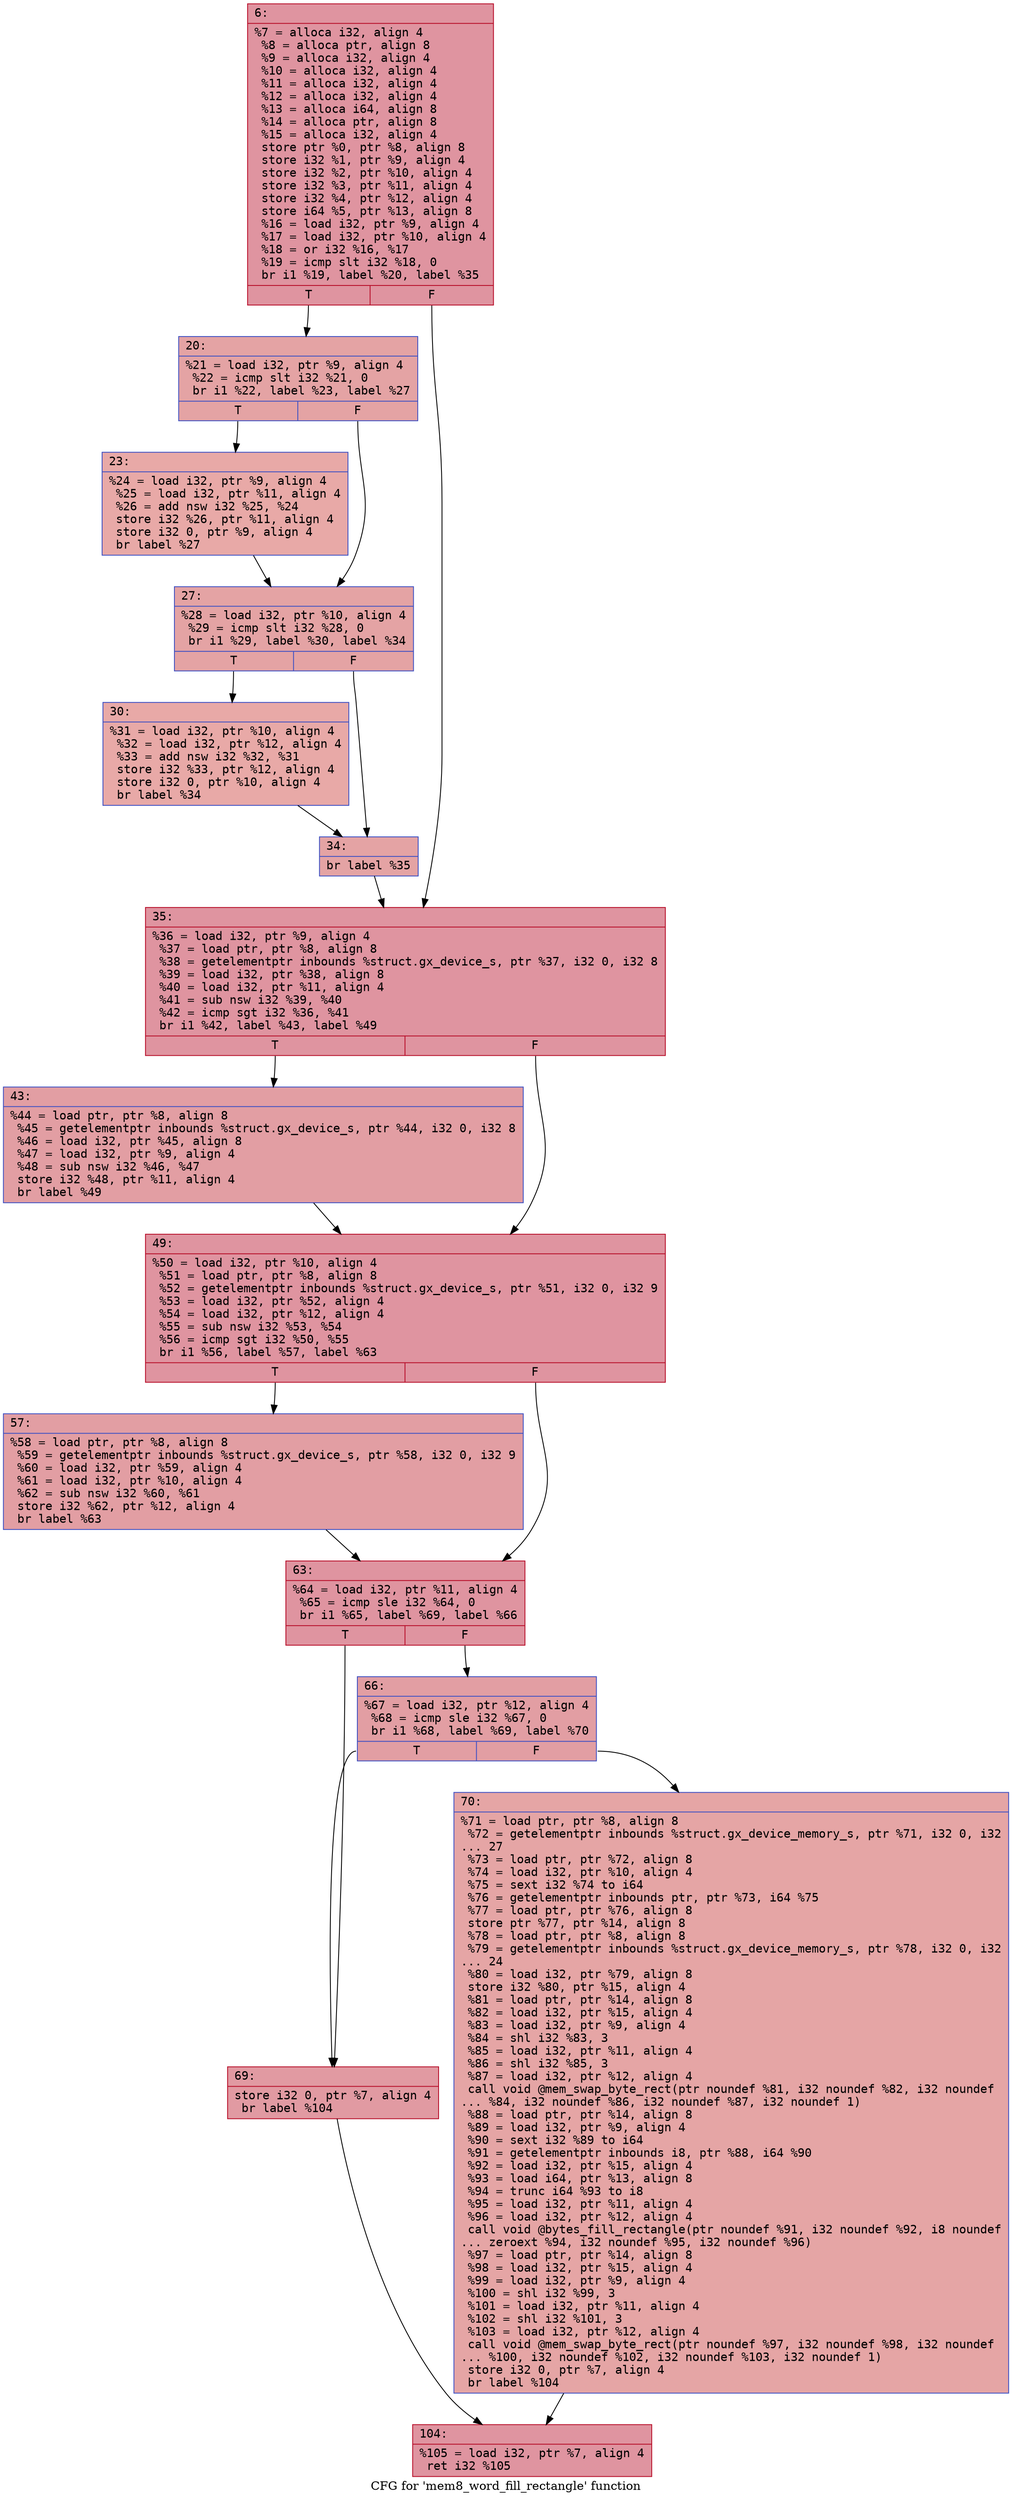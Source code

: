 digraph "CFG for 'mem8_word_fill_rectangle' function" {
	label="CFG for 'mem8_word_fill_rectangle' function";

	Node0x600000ab3160 [shape=record,color="#b70d28ff", style=filled, fillcolor="#b70d2870" fontname="Courier",label="{6:\l|  %7 = alloca i32, align 4\l  %8 = alloca ptr, align 8\l  %9 = alloca i32, align 4\l  %10 = alloca i32, align 4\l  %11 = alloca i32, align 4\l  %12 = alloca i32, align 4\l  %13 = alloca i64, align 8\l  %14 = alloca ptr, align 8\l  %15 = alloca i32, align 4\l  store ptr %0, ptr %8, align 8\l  store i32 %1, ptr %9, align 4\l  store i32 %2, ptr %10, align 4\l  store i32 %3, ptr %11, align 4\l  store i32 %4, ptr %12, align 4\l  store i64 %5, ptr %13, align 8\l  %16 = load i32, ptr %9, align 4\l  %17 = load i32, ptr %10, align 4\l  %18 = or i32 %16, %17\l  %19 = icmp slt i32 %18, 0\l  br i1 %19, label %20, label %35\l|{<s0>T|<s1>F}}"];
	Node0x600000ab3160:s0 -> Node0x600000ab31b0[tooltip="6 -> 20\nProbability 37.50%" ];
	Node0x600000ab3160:s1 -> Node0x600000ab3340[tooltip="6 -> 35\nProbability 62.50%" ];
	Node0x600000ab31b0 [shape=record,color="#3d50c3ff", style=filled, fillcolor="#c32e3170" fontname="Courier",label="{20:\l|  %21 = load i32, ptr %9, align 4\l  %22 = icmp slt i32 %21, 0\l  br i1 %22, label %23, label %27\l|{<s0>T|<s1>F}}"];
	Node0x600000ab31b0:s0 -> Node0x600000ab3200[tooltip="20 -> 23\nProbability 37.50%" ];
	Node0x600000ab31b0:s1 -> Node0x600000ab3250[tooltip="20 -> 27\nProbability 62.50%" ];
	Node0x600000ab3200 [shape=record,color="#3d50c3ff", style=filled, fillcolor="#ca3b3770" fontname="Courier",label="{23:\l|  %24 = load i32, ptr %9, align 4\l  %25 = load i32, ptr %11, align 4\l  %26 = add nsw i32 %25, %24\l  store i32 %26, ptr %11, align 4\l  store i32 0, ptr %9, align 4\l  br label %27\l}"];
	Node0x600000ab3200 -> Node0x600000ab3250[tooltip="23 -> 27\nProbability 100.00%" ];
	Node0x600000ab3250 [shape=record,color="#3d50c3ff", style=filled, fillcolor="#c32e3170" fontname="Courier",label="{27:\l|  %28 = load i32, ptr %10, align 4\l  %29 = icmp slt i32 %28, 0\l  br i1 %29, label %30, label %34\l|{<s0>T|<s1>F}}"];
	Node0x600000ab3250:s0 -> Node0x600000ab32a0[tooltip="27 -> 30\nProbability 37.50%" ];
	Node0x600000ab3250:s1 -> Node0x600000ab32f0[tooltip="27 -> 34\nProbability 62.50%" ];
	Node0x600000ab32a0 [shape=record,color="#3d50c3ff", style=filled, fillcolor="#ca3b3770" fontname="Courier",label="{30:\l|  %31 = load i32, ptr %10, align 4\l  %32 = load i32, ptr %12, align 4\l  %33 = add nsw i32 %32, %31\l  store i32 %33, ptr %12, align 4\l  store i32 0, ptr %10, align 4\l  br label %34\l}"];
	Node0x600000ab32a0 -> Node0x600000ab32f0[tooltip="30 -> 34\nProbability 100.00%" ];
	Node0x600000ab32f0 [shape=record,color="#3d50c3ff", style=filled, fillcolor="#c32e3170" fontname="Courier",label="{34:\l|  br label %35\l}"];
	Node0x600000ab32f0 -> Node0x600000ab3340[tooltip="34 -> 35\nProbability 100.00%" ];
	Node0x600000ab3340 [shape=record,color="#b70d28ff", style=filled, fillcolor="#b70d2870" fontname="Courier",label="{35:\l|  %36 = load i32, ptr %9, align 4\l  %37 = load ptr, ptr %8, align 8\l  %38 = getelementptr inbounds %struct.gx_device_s, ptr %37, i32 0, i32 8\l  %39 = load i32, ptr %38, align 8\l  %40 = load i32, ptr %11, align 4\l  %41 = sub nsw i32 %39, %40\l  %42 = icmp sgt i32 %36, %41\l  br i1 %42, label %43, label %49\l|{<s0>T|<s1>F}}"];
	Node0x600000ab3340:s0 -> Node0x600000ab3390[tooltip="35 -> 43\nProbability 50.00%" ];
	Node0x600000ab3340:s1 -> Node0x600000ab33e0[tooltip="35 -> 49\nProbability 50.00%" ];
	Node0x600000ab3390 [shape=record,color="#3d50c3ff", style=filled, fillcolor="#be242e70" fontname="Courier",label="{43:\l|  %44 = load ptr, ptr %8, align 8\l  %45 = getelementptr inbounds %struct.gx_device_s, ptr %44, i32 0, i32 8\l  %46 = load i32, ptr %45, align 8\l  %47 = load i32, ptr %9, align 4\l  %48 = sub nsw i32 %46, %47\l  store i32 %48, ptr %11, align 4\l  br label %49\l}"];
	Node0x600000ab3390 -> Node0x600000ab33e0[tooltip="43 -> 49\nProbability 100.00%" ];
	Node0x600000ab33e0 [shape=record,color="#b70d28ff", style=filled, fillcolor="#b70d2870" fontname="Courier",label="{49:\l|  %50 = load i32, ptr %10, align 4\l  %51 = load ptr, ptr %8, align 8\l  %52 = getelementptr inbounds %struct.gx_device_s, ptr %51, i32 0, i32 9\l  %53 = load i32, ptr %52, align 4\l  %54 = load i32, ptr %12, align 4\l  %55 = sub nsw i32 %53, %54\l  %56 = icmp sgt i32 %50, %55\l  br i1 %56, label %57, label %63\l|{<s0>T|<s1>F}}"];
	Node0x600000ab33e0:s0 -> Node0x600000ab3430[tooltip="49 -> 57\nProbability 50.00%" ];
	Node0x600000ab33e0:s1 -> Node0x600000ab3480[tooltip="49 -> 63\nProbability 50.00%" ];
	Node0x600000ab3430 [shape=record,color="#3d50c3ff", style=filled, fillcolor="#be242e70" fontname="Courier",label="{57:\l|  %58 = load ptr, ptr %8, align 8\l  %59 = getelementptr inbounds %struct.gx_device_s, ptr %58, i32 0, i32 9\l  %60 = load i32, ptr %59, align 4\l  %61 = load i32, ptr %10, align 4\l  %62 = sub nsw i32 %60, %61\l  store i32 %62, ptr %12, align 4\l  br label %63\l}"];
	Node0x600000ab3430 -> Node0x600000ab3480[tooltip="57 -> 63\nProbability 100.00%" ];
	Node0x600000ab3480 [shape=record,color="#b70d28ff", style=filled, fillcolor="#b70d2870" fontname="Courier",label="{63:\l|  %64 = load i32, ptr %11, align 4\l  %65 = icmp sle i32 %64, 0\l  br i1 %65, label %69, label %66\l|{<s0>T|<s1>F}}"];
	Node0x600000ab3480:s0 -> Node0x600000ab3520[tooltip="63 -> 69\nProbability 50.00%" ];
	Node0x600000ab3480:s1 -> Node0x600000ab34d0[tooltip="63 -> 66\nProbability 50.00%" ];
	Node0x600000ab34d0 [shape=record,color="#3d50c3ff", style=filled, fillcolor="#be242e70" fontname="Courier",label="{66:\l|  %67 = load i32, ptr %12, align 4\l  %68 = icmp sle i32 %67, 0\l  br i1 %68, label %69, label %70\l|{<s0>T|<s1>F}}"];
	Node0x600000ab34d0:s0 -> Node0x600000ab3520[tooltip="66 -> 69\nProbability 50.00%" ];
	Node0x600000ab34d0:s1 -> Node0x600000ab3570[tooltip="66 -> 70\nProbability 50.00%" ];
	Node0x600000ab3520 [shape=record,color="#b70d28ff", style=filled, fillcolor="#bb1b2c70" fontname="Courier",label="{69:\l|  store i32 0, ptr %7, align 4\l  br label %104\l}"];
	Node0x600000ab3520 -> Node0x600000ab35c0[tooltip="69 -> 104\nProbability 100.00%" ];
	Node0x600000ab3570 [shape=record,color="#3d50c3ff", style=filled, fillcolor="#c5333470" fontname="Courier",label="{70:\l|  %71 = load ptr, ptr %8, align 8\l  %72 = getelementptr inbounds %struct.gx_device_memory_s, ptr %71, i32 0, i32\l... 27\l  %73 = load ptr, ptr %72, align 8\l  %74 = load i32, ptr %10, align 4\l  %75 = sext i32 %74 to i64\l  %76 = getelementptr inbounds ptr, ptr %73, i64 %75\l  %77 = load ptr, ptr %76, align 8\l  store ptr %77, ptr %14, align 8\l  %78 = load ptr, ptr %8, align 8\l  %79 = getelementptr inbounds %struct.gx_device_memory_s, ptr %78, i32 0, i32\l... 24\l  %80 = load i32, ptr %79, align 8\l  store i32 %80, ptr %15, align 4\l  %81 = load ptr, ptr %14, align 8\l  %82 = load i32, ptr %15, align 4\l  %83 = load i32, ptr %9, align 4\l  %84 = shl i32 %83, 3\l  %85 = load i32, ptr %11, align 4\l  %86 = shl i32 %85, 3\l  %87 = load i32, ptr %12, align 4\l  call void @mem_swap_byte_rect(ptr noundef %81, i32 noundef %82, i32 noundef\l... %84, i32 noundef %86, i32 noundef %87, i32 noundef 1)\l  %88 = load ptr, ptr %14, align 8\l  %89 = load i32, ptr %9, align 4\l  %90 = sext i32 %89 to i64\l  %91 = getelementptr inbounds i8, ptr %88, i64 %90\l  %92 = load i32, ptr %15, align 4\l  %93 = load i64, ptr %13, align 8\l  %94 = trunc i64 %93 to i8\l  %95 = load i32, ptr %11, align 4\l  %96 = load i32, ptr %12, align 4\l  call void @bytes_fill_rectangle(ptr noundef %91, i32 noundef %92, i8 noundef\l... zeroext %94, i32 noundef %95, i32 noundef %96)\l  %97 = load ptr, ptr %14, align 8\l  %98 = load i32, ptr %15, align 4\l  %99 = load i32, ptr %9, align 4\l  %100 = shl i32 %99, 3\l  %101 = load i32, ptr %11, align 4\l  %102 = shl i32 %101, 3\l  %103 = load i32, ptr %12, align 4\l  call void @mem_swap_byte_rect(ptr noundef %97, i32 noundef %98, i32 noundef\l... %100, i32 noundef %102, i32 noundef %103, i32 noundef 1)\l  store i32 0, ptr %7, align 4\l  br label %104\l}"];
	Node0x600000ab3570 -> Node0x600000ab35c0[tooltip="70 -> 104\nProbability 100.00%" ];
	Node0x600000ab35c0 [shape=record,color="#b70d28ff", style=filled, fillcolor="#b70d2870" fontname="Courier",label="{104:\l|  %105 = load i32, ptr %7, align 4\l  ret i32 %105\l}"];
}
